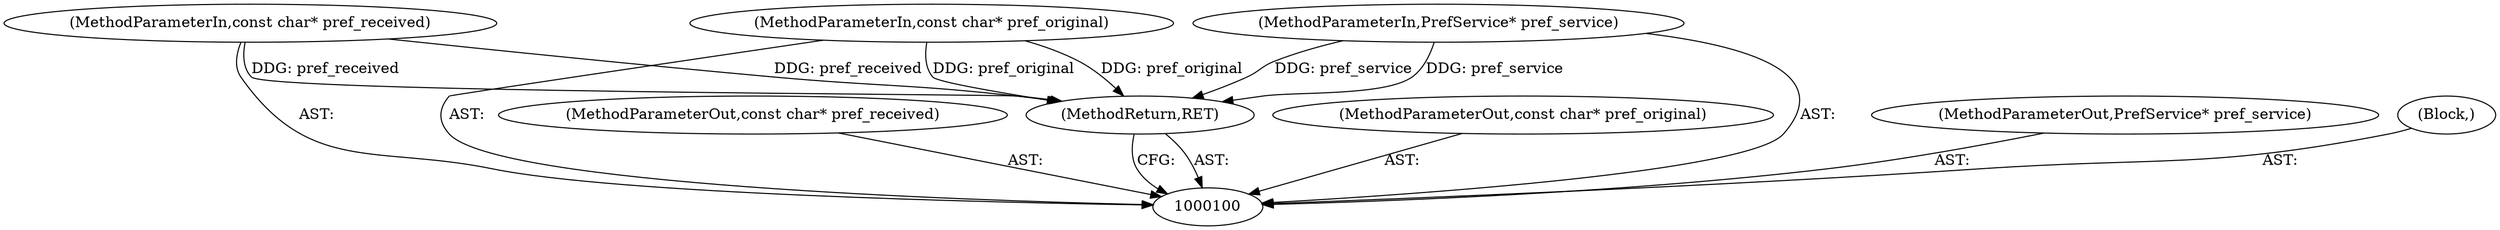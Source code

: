 digraph "1_Chrome_828eab2216a765dea92575c290421c115b8ad028_1" {
"1000105" [label="(MethodReturn,RET)"];
"1000102" [label="(MethodParameterIn,const char* pref_received)"];
"1000112" [label="(MethodParameterOut,const char* pref_received)"];
"1000101" [label="(MethodParameterIn,const char* pref_original)"];
"1000111" [label="(MethodParameterOut,const char* pref_original)"];
"1000103" [label="(MethodParameterIn,PrefService* pref_service)"];
"1000113" [label="(MethodParameterOut,PrefService* pref_service)"];
"1000104" [label="(Block,)"];
"1000105" -> "1000100"  [label="AST: "];
"1000105" -> "1000100"  [label="CFG: "];
"1000103" -> "1000105"  [label="DDG: pref_service"];
"1000102" -> "1000105"  [label="DDG: pref_received"];
"1000101" -> "1000105"  [label="DDG: pref_original"];
"1000102" -> "1000100"  [label="AST: "];
"1000102" -> "1000105"  [label="DDG: pref_received"];
"1000112" -> "1000100"  [label="AST: "];
"1000101" -> "1000100"  [label="AST: "];
"1000101" -> "1000105"  [label="DDG: pref_original"];
"1000111" -> "1000100"  [label="AST: "];
"1000103" -> "1000100"  [label="AST: "];
"1000103" -> "1000105"  [label="DDG: pref_service"];
"1000113" -> "1000100"  [label="AST: "];
"1000104" -> "1000100"  [label="AST: "];
}
